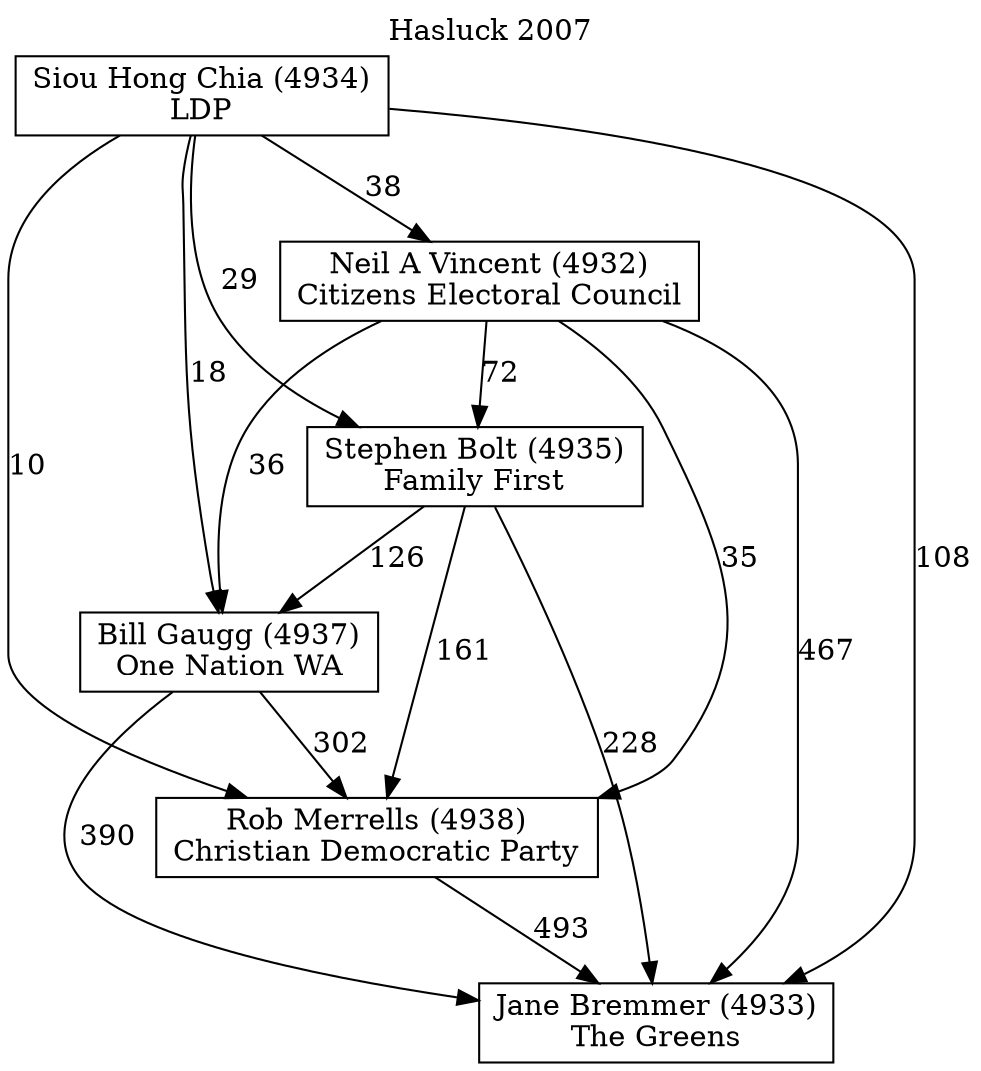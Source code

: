 // House preference flow
digraph "Jane Bremmer (4933)_Hasluck_2007" {
	graph [label="Hasluck 2007" labelloc=t mclimit=10]
	node [shape=box]
	"Bill Gaugg (4937)" [label="Bill Gaugg (4937)
One Nation WA"]
	"Jane Bremmer (4933)" [label="Jane Bremmer (4933)
The Greens"]
	"Neil A Vincent (4932)" [label="Neil A Vincent (4932)
Citizens Electoral Council"]
	"Rob Merrells (4938)" [label="Rob Merrells (4938)
Christian Democratic Party"]
	"Siou Hong Chia (4934)" [label="Siou Hong Chia (4934)
LDP"]
	"Stephen Bolt (4935)" [label="Stephen Bolt (4935)
Family First"]
	"Bill Gaugg (4937)" -> "Jane Bremmer (4933)" [label=390]
	"Bill Gaugg (4937)" -> "Rob Merrells (4938)" [label=302]
	"Neil A Vincent (4932)" -> "Bill Gaugg (4937)" [label=36]
	"Neil A Vincent (4932)" -> "Jane Bremmer (4933)" [label=467]
	"Neil A Vincent (4932)" -> "Rob Merrells (4938)" [label=35]
	"Neil A Vincent (4932)" -> "Stephen Bolt (4935)" [label=72]
	"Rob Merrells (4938)" -> "Jane Bremmer (4933)" [label=493]
	"Siou Hong Chia (4934)" -> "Bill Gaugg (4937)" [label=18]
	"Siou Hong Chia (4934)" -> "Jane Bremmer (4933)" [label=108]
	"Siou Hong Chia (4934)" -> "Neil A Vincent (4932)" [label=38]
	"Siou Hong Chia (4934)" -> "Rob Merrells (4938)" [label=10]
	"Siou Hong Chia (4934)" -> "Stephen Bolt (4935)" [label=29]
	"Stephen Bolt (4935)" -> "Bill Gaugg (4937)" [label=126]
	"Stephen Bolt (4935)" -> "Jane Bremmer (4933)" [label=228]
	"Stephen Bolt (4935)" -> "Rob Merrells (4938)" [label=161]
}
